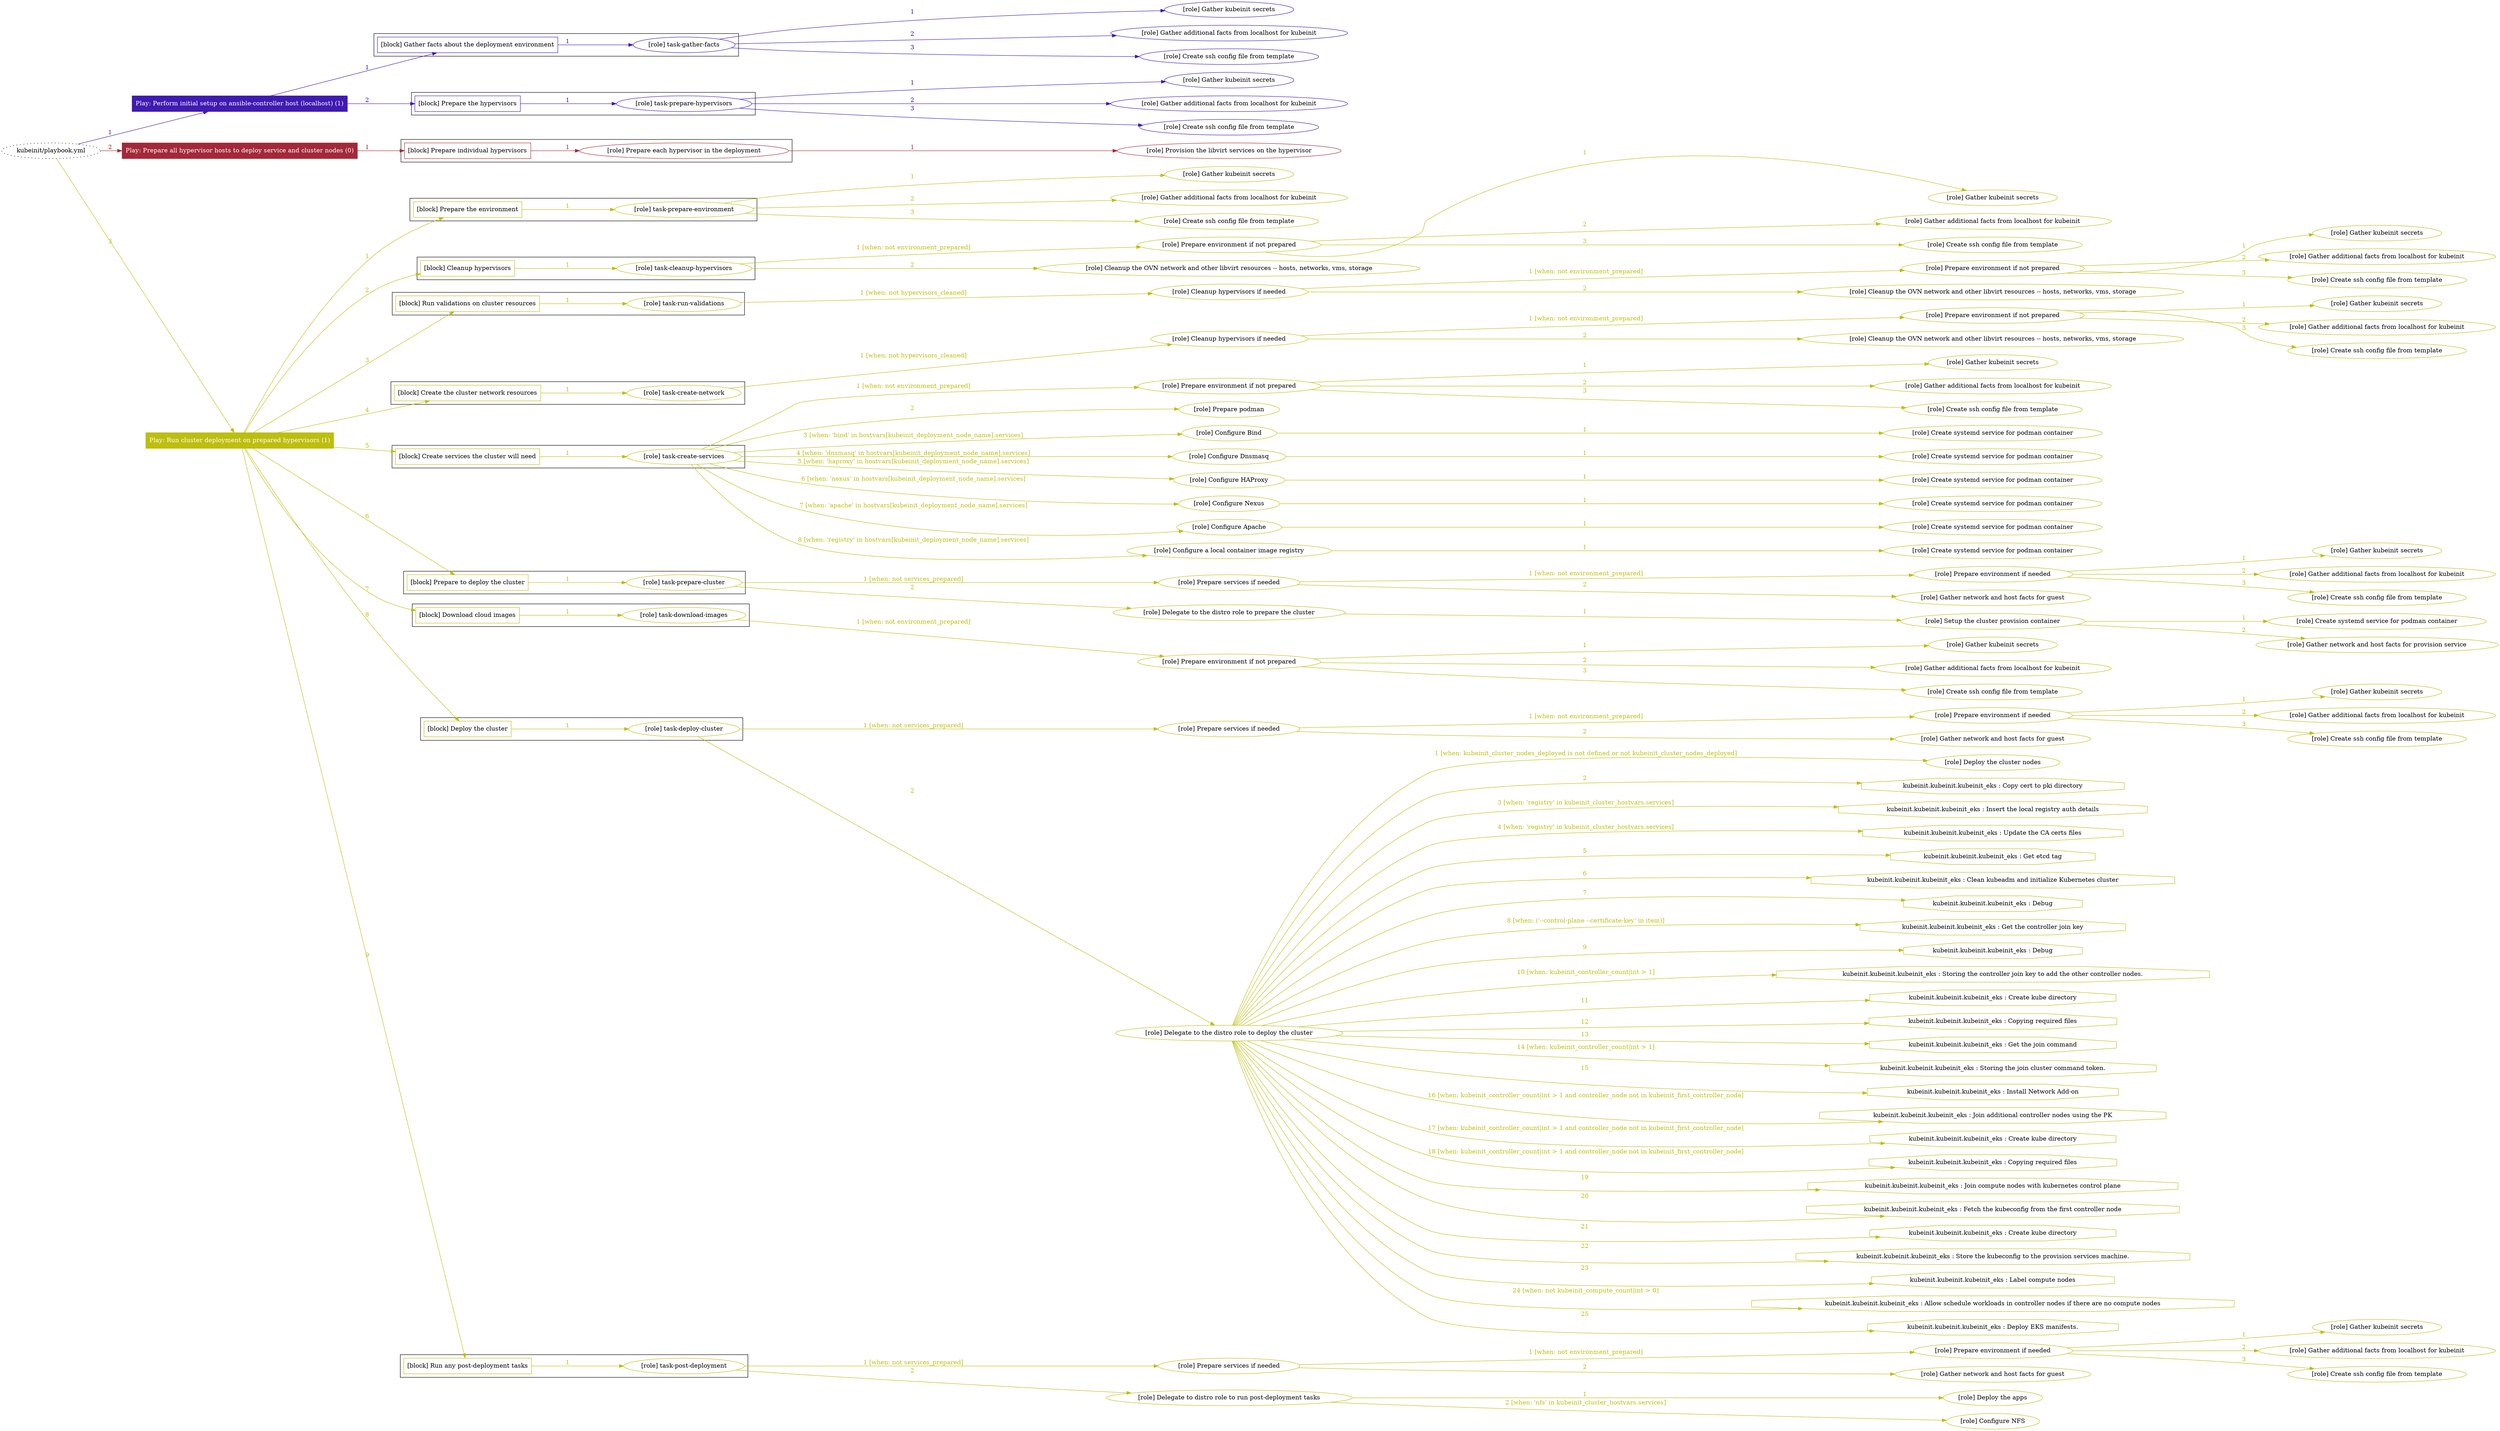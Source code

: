 digraph {
	graph [concentrate=true ordering=in rankdir=LR ratio=fill]
	edge [esep=5 sep=10]
	"kubeinit/playbook.yml" [URL="/home/runner/work/kubeinit/kubeinit/kubeinit/playbook.yml" id=playbook_b993c70f style=dotted]
	play_c9473764 [label="Play: Perform initial setup on ansible-controller host (localhost) (1)" URL="/home/runner/work/kubeinit/kubeinit/kubeinit/playbook.yml" color="#401ab2" fontcolor="#ffffff" id=play_c9473764 shape=box style=filled tooltip=localhost]
	"kubeinit/playbook.yml" -> play_c9473764 [label="1 " color="#401ab2" fontcolor="#401ab2" id=edge_1dd283e5 labeltooltip="1 " tooltip="1 "]
	subgraph "Gather kubeinit secrets" {
		role_041473b9 [label="[role] Gather kubeinit secrets" URL="/home/runner/.ansible/collections/ansible_collections/kubeinit/kubeinit/roles/kubeinit_prepare/tasks/gather_kubeinit_facts.yml" color="#401ab2" id=role_041473b9 tooltip="Gather kubeinit secrets"]
	}
	subgraph "Gather additional facts from localhost for kubeinit" {
		role_b9ded5aa [label="[role] Gather additional facts from localhost for kubeinit" URL="/home/runner/.ansible/collections/ansible_collections/kubeinit/kubeinit/roles/kubeinit_prepare/tasks/gather_kubeinit_facts.yml" color="#401ab2" id=role_b9ded5aa tooltip="Gather additional facts from localhost for kubeinit"]
	}
	subgraph "Create ssh config file from template" {
		role_014ffe5f [label="[role] Create ssh config file from template" URL="/home/runner/.ansible/collections/ansible_collections/kubeinit/kubeinit/roles/kubeinit_prepare/tasks/gather_kubeinit_facts.yml" color="#401ab2" id=role_014ffe5f tooltip="Create ssh config file from template"]
	}
	subgraph "task-gather-facts" {
		role_409aa558 [label="[role] task-gather-facts" URL="/home/runner/work/kubeinit/kubeinit/kubeinit/playbook.yml" color="#401ab2" id=role_409aa558 tooltip="task-gather-facts"]
		role_409aa558 -> role_041473b9 [label="1 " color="#401ab2" fontcolor="#401ab2" id=edge_320060c7 labeltooltip="1 " tooltip="1 "]
		role_409aa558 -> role_b9ded5aa [label="2 " color="#401ab2" fontcolor="#401ab2" id=edge_d07f5923 labeltooltip="2 " tooltip="2 "]
		role_409aa558 -> role_014ffe5f [label="3 " color="#401ab2" fontcolor="#401ab2" id=edge_b69901bf labeltooltip="3 " tooltip="3 "]
	}
	subgraph "Gather kubeinit secrets" {
		role_2f601be5 [label="[role] Gather kubeinit secrets" URL="/home/runner/.ansible/collections/ansible_collections/kubeinit/kubeinit/roles/kubeinit_prepare/tasks/gather_kubeinit_facts.yml" color="#401ab2" id=role_2f601be5 tooltip="Gather kubeinit secrets"]
	}
	subgraph "Gather additional facts from localhost for kubeinit" {
		role_aa3591b9 [label="[role] Gather additional facts from localhost for kubeinit" URL="/home/runner/.ansible/collections/ansible_collections/kubeinit/kubeinit/roles/kubeinit_prepare/tasks/gather_kubeinit_facts.yml" color="#401ab2" id=role_aa3591b9 tooltip="Gather additional facts from localhost for kubeinit"]
	}
	subgraph "Create ssh config file from template" {
		role_0d9258f5 [label="[role] Create ssh config file from template" URL="/home/runner/.ansible/collections/ansible_collections/kubeinit/kubeinit/roles/kubeinit_prepare/tasks/gather_kubeinit_facts.yml" color="#401ab2" id=role_0d9258f5 tooltip="Create ssh config file from template"]
	}
	subgraph "task-prepare-hypervisors" {
		role_55d93d30 [label="[role] task-prepare-hypervisors" URL="/home/runner/work/kubeinit/kubeinit/kubeinit/playbook.yml" color="#401ab2" id=role_55d93d30 tooltip="task-prepare-hypervisors"]
		role_55d93d30 -> role_2f601be5 [label="1 " color="#401ab2" fontcolor="#401ab2" id=edge_26c9f03d labeltooltip="1 " tooltip="1 "]
		role_55d93d30 -> role_aa3591b9 [label="2 " color="#401ab2" fontcolor="#401ab2" id=edge_0c732268 labeltooltip="2 " tooltip="2 "]
		role_55d93d30 -> role_0d9258f5 [label="3 " color="#401ab2" fontcolor="#401ab2" id=edge_bb91ef04 labeltooltip="3 " tooltip="3 "]
	}
	subgraph "Play: Perform initial setup on ansible-controller host (localhost) (1)" {
		play_c9473764 -> block_e1fdfea6 [label=1 color="#401ab2" fontcolor="#401ab2" id=edge_f663400f labeltooltip=1 tooltip=1]
		subgraph cluster_block_e1fdfea6 {
			block_e1fdfea6 [label="[block] Gather facts about the deployment environment" URL="/home/runner/work/kubeinit/kubeinit/kubeinit/playbook.yml" color="#401ab2" id=block_e1fdfea6 labeltooltip="Gather facts about the deployment environment" shape=box tooltip="Gather facts about the deployment environment"]
			block_e1fdfea6 -> role_409aa558 [label="1 " color="#401ab2" fontcolor="#401ab2" id=edge_ba784f2c labeltooltip="1 " tooltip="1 "]
		}
		play_c9473764 -> block_46453809 [label=2 color="#401ab2" fontcolor="#401ab2" id=edge_b018f3da labeltooltip=2 tooltip=2]
		subgraph cluster_block_46453809 {
			block_46453809 [label="[block] Prepare the hypervisors" URL="/home/runner/work/kubeinit/kubeinit/kubeinit/playbook.yml" color="#401ab2" id=block_46453809 labeltooltip="Prepare the hypervisors" shape=box tooltip="Prepare the hypervisors"]
			block_46453809 -> role_55d93d30 [label="1 " color="#401ab2" fontcolor="#401ab2" id=edge_3d570292 labeltooltip="1 " tooltip="1 "]
		}
	}
	play_e693e435 [label="Play: Prepare all hypervisor hosts to deploy service and cluster nodes (0)" URL="/home/runner/work/kubeinit/kubeinit/kubeinit/playbook.yml" color="#a32939" fontcolor="#ffffff" id=play_e693e435 shape=box style=filled tooltip="Play: Prepare all hypervisor hosts to deploy service and cluster nodes (0)"]
	"kubeinit/playbook.yml" -> play_e693e435 [label="2 " color="#a32939" fontcolor="#a32939" id=edge_a54e6ecf labeltooltip="2 " tooltip="2 "]
	subgraph "Provision the libvirt services on the hypervisor" {
		role_f087815b [label="[role] Provision the libvirt services on the hypervisor" URL="/home/runner/.ansible/collections/ansible_collections/kubeinit/kubeinit/roles/kubeinit_prepare/tasks/prepare_hypervisor.yml" color="#a32939" id=role_f087815b tooltip="Provision the libvirt services on the hypervisor"]
	}
	subgraph "Prepare each hypervisor in the deployment" {
		role_50906429 [label="[role] Prepare each hypervisor in the deployment" URL="/home/runner/work/kubeinit/kubeinit/kubeinit/playbook.yml" color="#a32939" id=role_50906429 tooltip="Prepare each hypervisor in the deployment"]
		role_50906429 -> role_f087815b [label="1 " color="#a32939" fontcolor="#a32939" id=edge_350cd8df labeltooltip="1 " tooltip="1 "]
	}
	subgraph "Play: Prepare all hypervisor hosts to deploy service and cluster nodes (0)" {
		play_e693e435 -> block_8bb80f1b [label=1 color="#a32939" fontcolor="#a32939" id=edge_39a8e195 labeltooltip=1 tooltip=1]
		subgraph cluster_block_8bb80f1b {
			block_8bb80f1b [label="[block] Prepare individual hypervisors" URL="/home/runner/work/kubeinit/kubeinit/kubeinit/playbook.yml" color="#a32939" id=block_8bb80f1b labeltooltip="Prepare individual hypervisors" shape=box tooltip="Prepare individual hypervisors"]
			block_8bb80f1b -> role_50906429 [label="1 " color="#a32939" fontcolor="#a32939" id=edge_60e75160 labeltooltip="1 " tooltip="1 "]
		}
	}
	play_8871ca2b [label="Play: Run cluster deployment on prepared hypervisors (1)" URL="/home/runner/work/kubeinit/kubeinit/kubeinit/playbook.yml" color="#bdbe0e" fontcolor="#ffffff" id=play_8871ca2b shape=box style=filled tooltip=localhost]
	"kubeinit/playbook.yml" -> play_8871ca2b [label="3 " color="#bdbe0e" fontcolor="#bdbe0e" id=edge_78d87f33 labeltooltip="3 " tooltip="3 "]
	subgraph "Gather kubeinit secrets" {
		role_391b7a2c [label="[role] Gather kubeinit secrets" URL="/home/runner/.ansible/collections/ansible_collections/kubeinit/kubeinit/roles/kubeinit_prepare/tasks/gather_kubeinit_facts.yml" color="#bdbe0e" id=role_391b7a2c tooltip="Gather kubeinit secrets"]
	}
	subgraph "Gather additional facts from localhost for kubeinit" {
		role_5dadd253 [label="[role] Gather additional facts from localhost for kubeinit" URL="/home/runner/.ansible/collections/ansible_collections/kubeinit/kubeinit/roles/kubeinit_prepare/tasks/gather_kubeinit_facts.yml" color="#bdbe0e" id=role_5dadd253 tooltip="Gather additional facts from localhost for kubeinit"]
	}
	subgraph "Create ssh config file from template" {
		role_34f10b30 [label="[role] Create ssh config file from template" URL="/home/runner/.ansible/collections/ansible_collections/kubeinit/kubeinit/roles/kubeinit_prepare/tasks/gather_kubeinit_facts.yml" color="#bdbe0e" id=role_34f10b30 tooltip="Create ssh config file from template"]
	}
	subgraph "task-prepare-environment" {
		role_91550f2c [label="[role] task-prepare-environment" URL="/home/runner/work/kubeinit/kubeinit/kubeinit/playbook.yml" color="#bdbe0e" id=role_91550f2c tooltip="task-prepare-environment"]
		role_91550f2c -> role_391b7a2c [label="1 " color="#bdbe0e" fontcolor="#bdbe0e" id=edge_e83003df labeltooltip="1 " tooltip="1 "]
		role_91550f2c -> role_5dadd253 [label="2 " color="#bdbe0e" fontcolor="#bdbe0e" id=edge_7311887b labeltooltip="2 " tooltip="2 "]
		role_91550f2c -> role_34f10b30 [label="3 " color="#bdbe0e" fontcolor="#bdbe0e" id=edge_5c677d0e labeltooltip="3 " tooltip="3 "]
	}
	subgraph "Gather kubeinit secrets" {
		role_5939deb2 [label="[role] Gather kubeinit secrets" URL="/home/runner/.ansible/collections/ansible_collections/kubeinit/kubeinit/roles/kubeinit_prepare/tasks/gather_kubeinit_facts.yml" color="#bdbe0e" id=role_5939deb2 tooltip="Gather kubeinit secrets"]
	}
	subgraph "Gather additional facts from localhost for kubeinit" {
		role_4a5b56dd [label="[role] Gather additional facts from localhost for kubeinit" URL="/home/runner/.ansible/collections/ansible_collections/kubeinit/kubeinit/roles/kubeinit_prepare/tasks/gather_kubeinit_facts.yml" color="#bdbe0e" id=role_4a5b56dd tooltip="Gather additional facts from localhost for kubeinit"]
	}
	subgraph "Create ssh config file from template" {
		role_2506498e [label="[role] Create ssh config file from template" URL="/home/runner/.ansible/collections/ansible_collections/kubeinit/kubeinit/roles/kubeinit_prepare/tasks/gather_kubeinit_facts.yml" color="#bdbe0e" id=role_2506498e tooltip="Create ssh config file from template"]
	}
	subgraph "Prepare environment if not prepared" {
		role_e99aa7eb [label="[role] Prepare environment if not prepared" URL="/home/runner/.ansible/collections/ansible_collections/kubeinit/kubeinit/roles/kubeinit_prepare/tasks/cleanup_hypervisors.yml" color="#bdbe0e" id=role_e99aa7eb tooltip="Prepare environment if not prepared"]
		role_e99aa7eb -> role_5939deb2 [label="1 " color="#bdbe0e" fontcolor="#bdbe0e" id=edge_8a6440cf labeltooltip="1 " tooltip="1 "]
		role_e99aa7eb -> role_4a5b56dd [label="2 " color="#bdbe0e" fontcolor="#bdbe0e" id=edge_8776c371 labeltooltip="2 " tooltip="2 "]
		role_e99aa7eb -> role_2506498e [label="3 " color="#bdbe0e" fontcolor="#bdbe0e" id=edge_c636d5f5 labeltooltip="3 " tooltip="3 "]
	}
	subgraph "Cleanup the OVN network and other libvirt resources -- hosts, networks, vms, storage" {
		role_b4a95383 [label="[role] Cleanup the OVN network and other libvirt resources -- hosts, networks, vms, storage" URL="/home/runner/.ansible/collections/ansible_collections/kubeinit/kubeinit/roles/kubeinit_prepare/tasks/cleanup_hypervisors.yml" color="#bdbe0e" id=role_b4a95383 tooltip="Cleanup the OVN network and other libvirt resources -- hosts, networks, vms, storage"]
	}
	subgraph "task-cleanup-hypervisors" {
		role_16214a6a [label="[role] task-cleanup-hypervisors" URL="/home/runner/work/kubeinit/kubeinit/kubeinit/playbook.yml" color="#bdbe0e" id=role_16214a6a tooltip="task-cleanup-hypervisors"]
		role_16214a6a -> role_e99aa7eb [label="1 [when: not environment_prepared]" color="#bdbe0e" fontcolor="#bdbe0e" id=edge_23f3fe22 labeltooltip="1 [when: not environment_prepared]" tooltip="1 [when: not environment_prepared]"]
		role_16214a6a -> role_b4a95383 [label="2 " color="#bdbe0e" fontcolor="#bdbe0e" id=edge_5d0959f2 labeltooltip="2 " tooltip="2 "]
	}
	subgraph "Gather kubeinit secrets" {
		role_165cb421 [label="[role] Gather kubeinit secrets" URL="/home/runner/.ansible/collections/ansible_collections/kubeinit/kubeinit/roles/kubeinit_prepare/tasks/gather_kubeinit_facts.yml" color="#bdbe0e" id=role_165cb421 tooltip="Gather kubeinit secrets"]
	}
	subgraph "Gather additional facts from localhost for kubeinit" {
		role_372e7d60 [label="[role] Gather additional facts from localhost for kubeinit" URL="/home/runner/.ansible/collections/ansible_collections/kubeinit/kubeinit/roles/kubeinit_prepare/tasks/gather_kubeinit_facts.yml" color="#bdbe0e" id=role_372e7d60 tooltip="Gather additional facts from localhost for kubeinit"]
	}
	subgraph "Create ssh config file from template" {
		role_17c71157 [label="[role] Create ssh config file from template" URL="/home/runner/.ansible/collections/ansible_collections/kubeinit/kubeinit/roles/kubeinit_prepare/tasks/gather_kubeinit_facts.yml" color="#bdbe0e" id=role_17c71157 tooltip="Create ssh config file from template"]
	}
	subgraph "Prepare environment if not prepared" {
		role_49a94a29 [label="[role] Prepare environment if not prepared" URL="/home/runner/.ansible/collections/ansible_collections/kubeinit/kubeinit/roles/kubeinit_prepare/tasks/cleanup_hypervisors.yml" color="#bdbe0e" id=role_49a94a29 tooltip="Prepare environment if not prepared"]
		role_49a94a29 -> role_165cb421 [label="1 " color="#bdbe0e" fontcolor="#bdbe0e" id=edge_cd684b87 labeltooltip="1 " tooltip="1 "]
		role_49a94a29 -> role_372e7d60 [label="2 " color="#bdbe0e" fontcolor="#bdbe0e" id=edge_4fbacd95 labeltooltip="2 " tooltip="2 "]
		role_49a94a29 -> role_17c71157 [label="3 " color="#bdbe0e" fontcolor="#bdbe0e" id=edge_122244b6 labeltooltip="3 " tooltip="3 "]
	}
	subgraph "Cleanup the OVN network and other libvirt resources -- hosts, networks, vms, storage" {
		role_d9737364 [label="[role] Cleanup the OVN network and other libvirt resources -- hosts, networks, vms, storage" URL="/home/runner/.ansible/collections/ansible_collections/kubeinit/kubeinit/roles/kubeinit_prepare/tasks/cleanup_hypervisors.yml" color="#bdbe0e" id=role_d9737364 tooltip="Cleanup the OVN network and other libvirt resources -- hosts, networks, vms, storage"]
	}
	subgraph "Cleanup hypervisors if needed" {
		role_299c5f23 [label="[role] Cleanup hypervisors if needed" URL="/home/runner/.ansible/collections/ansible_collections/kubeinit/kubeinit/roles/kubeinit_validations/tasks/main.yml" color="#bdbe0e" id=role_299c5f23 tooltip="Cleanup hypervisors if needed"]
		role_299c5f23 -> role_49a94a29 [label="1 [when: not environment_prepared]" color="#bdbe0e" fontcolor="#bdbe0e" id=edge_74457753 labeltooltip="1 [when: not environment_prepared]" tooltip="1 [when: not environment_prepared]"]
		role_299c5f23 -> role_d9737364 [label="2 " color="#bdbe0e" fontcolor="#bdbe0e" id=edge_129226d2 labeltooltip="2 " tooltip="2 "]
	}
	subgraph "task-run-validations" {
		role_451b1ae3 [label="[role] task-run-validations" URL="/home/runner/work/kubeinit/kubeinit/kubeinit/playbook.yml" color="#bdbe0e" id=role_451b1ae3 tooltip="task-run-validations"]
		role_451b1ae3 -> role_299c5f23 [label="1 [when: not hypervisors_cleaned]" color="#bdbe0e" fontcolor="#bdbe0e" id=edge_2351e420 labeltooltip="1 [when: not hypervisors_cleaned]" tooltip="1 [when: not hypervisors_cleaned]"]
	}
	subgraph "Gather kubeinit secrets" {
		role_59971547 [label="[role] Gather kubeinit secrets" URL="/home/runner/.ansible/collections/ansible_collections/kubeinit/kubeinit/roles/kubeinit_prepare/tasks/gather_kubeinit_facts.yml" color="#bdbe0e" id=role_59971547 tooltip="Gather kubeinit secrets"]
	}
	subgraph "Gather additional facts from localhost for kubeinit" {
		role_86814b48 [label="[role] Gather additional facts from localhost for kubeinit" URL="/home/runner/.ansible/collections/ansible_collections/kubeinit/kubeinit/roles/kubeinit_prepare/tasks/gather_kubeinit_facts.yml" color="#bdbe0e" id=role_86814b48 tooltip="Gather additional facts from localhost for kubeinit"]
	}
	subgraph "Create ssh config file from template" {
		role_91baa4b9 [label="[role] Create ssh config file from template" URL="/home/runner/.ansible/collections/ansible_collections/kubeinit/kubeinit/roles/kubeinit_prepare/tasks/gather_kubeinit_facts.yml" color="#bdbe0e" id=role_91baa4b9 tooltip="Create ssh config file from template"]
	}
	subgraph "Prepare environment if not prepared" {
		role_2d476557 [label="[role] Prepare environment if not prepared" URL="/home/runner/.ansible/collections/ansible_collections/kubeinit/kubeinit/roles/kubeinit_prepare/tasks/cleanup_hypervisors.yml" color="#bdbe0e" id=role_2d476557 tooltip="Prepare environment if not prepared"]
		role_2d476557 -> role_59971547 [label="1 " color="#bdbe0e" fontcolor="#bdbe0e" id=edge_150c4721 labeltooltip="1 " tooltip="1 "]
		role_2d476557 -> role_86814b48 [label="2 " color="#bdbe0e" fontcolor="#bdbe0e" id=edge_3aa76b50 labeltooltip="2 " tooltip="2 "]
		role_2d476557 -> role_91baa4b9 [label="3 " color="#bdbe0e" fontcolor="#bdbe0e" id=edge_618fc465 labeltooltip="3 " tooltip="3 "]
	}
	subgraph "Cleanup the OVN network and other libvirt resources -- hosts, networks, vms, storage" {
		role_264e4f68 [label="[role] Cleanup the OVN network and other libvirt resources -- hosts, networks, vms, storage" URL="/home/runner/.ansible/collections/ansible_collections/kubeinit/kubeinit/roles/kubeinit_prepare/tasks/cleanup_hypervisors.yml" color="#bdbe0e" id=role_264e4f68 tooltip="Cleanup the OVN network and other libvirt resources -- hosts, networks, vms, storage"]
	}
	subgraph "Cleanup hypervisors if needed" {
		role_5c3a78e5 [label="[role] Cleanup hypervisors if needed" URL="/home/runner/.ansible/collections/ansible_collections/kubeinit/kubeinit/roles/kubeinit_libvirt/tasks/create_network.yml" color="#bdbe0e" id=role_5c3a78e5 tooltip="Cleanup hypervisors if needed"]
		role_5c3a78e5 -> role_2d476557 [label="1 [when: not environment_prepared]" color="#bdbe0e" fontcolor="#bdbe0e" id=edge_776f0c93 labeltooltip="1 [when: not environment_prepared]" tooltip="1 [when: not environment_prepared]"]
		role_5c3a78e5 -> role_264e4f68 [label="2 " color="#bdbe0e" fontcolor="#bdbe0e" id=edge_a50a290d labeltooltip="2 " tooltip="2 "]
	}
	subgraph "task-create-network" {
		role_41c06775 [label="[role] task-create-network" URL="/home/runner/work/kubeinit/kubeinit/kubeinit/playbook.yml" color="#bdbe0e" id=role_41c06775 tooltip="task-create-network"]
		role_41c06775 -> role_5c3a78e5 [label="1 [when: not hypervisors_cleaned]" color="#bdbe0e" fontcolor="#bdbe0e" id=edge_6889c459 labeltooltip="1 [when: not hypervisors_cleaned]" tooltip="1 [when: not hypervisors_cleaned]"]
	}
	subgraph "Gather kubeinit secrets" {
		role_b9314f5b [label="[role] Gather kubeinit secrets" URL="/home/runner/.ansible/collections/ansible_collections/kubeinit/kubeinit/roles/kubeinit_prepare/tasks/gather_kubeinit_facts.yml" color="#bdbe0e" id=role_b9314f5b tooltip="Gather kubeinit secrets"]
	}
	subgraph "Gather additional facts from localhost for kubeinit" {
		role_20a4aaca [label="[role] Gather additional facts from localhost for kubeinit" URL="/home/runner/.ansible/collections/ansible_collections/kubeinit/kubeinit/roles/kubeinit_prepare/tasks/gather_kubeinit_facts.yml" color="#bdbe0e" id=role_20a4aaca tooltip="Gather additional facts from localhost for kubeinit"]
	}
	subgraph "Create ssh config file from template" {
		role_32108b55 [label="[role] Create ssh config file from template" URL="/home/runner/.ansible/collections/ansible_collections/kubeinit/kubeinit/roles/kubeinit_prepare/tasks/gather_kubeinit_facts.yml" color="#bdbe0e" id=role_32108b55 tooltip="Create ssh config file from template"]
	}
	subgraph "Prepare environment if not prepared" {
		role_417ba2a2 [label="[role] Prepare environment if not prepared" URL="/home/runner/.ansible/collections/ansible_collections/kubeinit/kubeinit/roles/kubeinit_services/tasks/main.yml" color="#bdbe0e" id=role_417ba2a2 tooltip="Prepare environment if not prepared"]
		role_417ba2a2 -> role_b9314f5b [label="1 " color="#bdbe0e" fontcolor="#bdbe0e" id=edge_713ec604 labeltooltip="1 " tooltip="1 "]
		role_417ba2a2 -> role_20a4aaca [label="2 " color="#bdbe0e" fontcolor="#bdbe0e" id=edge_9d44e6ca labeltooltip="2 " tooltip="2 "]
		role_417ba2a2 -> role_32108b55 [label="3 " color="#bdbe0e" fontcolor="#bdbe0e" id=edge_10fbbef4 labeltooltip="3 " tooltip="3 "]
	}
	subgraph "Prepare podman" {
		role_4a976caa [label="[role] Prepare podman" URL="/home/runner/.ansible/collections/ansible_collections/kubeinit/kubeinit/roles/kubeinit_services/tasks/00_create_service_pod.yml" color="#bdbe0e" id=role_4a976caa tooltip="Prepare podman"]
	}
	subgraph "Create systemd service for podman container" {
		role_8cd3426e [label="[role] Create systemd service for podman container" URL="/home/runner/.ansible/collections/ansible_collections/kubeinit/kubeinit/roles/kubeinit_bind/tasks/main.yml" color="#bdbe0e" id=role_8cd3426e tooltip="Create systemd service for podman container"]
	}
	subgraph "Configure Bind" {
		role_11a9e970 [label="[role] Configure Bind" URL="/home/runner/.ansible/collections/ansible_collections/kubeinit/kubeinit/roles/kubeinit_services/tasks/start_services_containers.yml" color="#bdbe0e" id=role_11a9e970 tooltip="Configure Bind"]
		role_11a9e970 -> role_8cd3426e [label="1 " color="#bdbe0e" fontcolor="#bdbe0e" id=edge_c68ee204 labeltooltip="1 " tooltip="1 "]
	}
	subgraph "Create systemd service for podman container" {
		role_2a43d704 [label="[role] Create systemd service for podman container" URL="/home/runner/.ansible/collections/ansible_collections/kubeinit/kubeinit/roles/kubeinit_dnsmasq/tasks/main.yml" color="#bdbe0e" id=role_2a43d704 tooltip="Create systemd service for podman container"]
	}
	subgraph "Configure Dnsmasq" {
		role_474fffe2 [label="[role] Configure Dnsmasq" URL="/home/runner/.ansible/collections/ansible_collections/kubeinit/kubeinit/roles/kubeinit_services/tasks/start_services_containers.yml" color="#bdbe0e" id=role_474fffe2 tooltip="Configure Dnsmasq"]
		role_474fffe2 -> role_2a43d704 [label="1 " color="#bdbe0e" fontcolor="#bdbe0e" id=edge_a103d4e6 labeltooltip="1 " tooltip="1 "]
	}
	subgraph "Create systemd service for podman container" {
		role_a688b7c4 [label="[role] Create systemd service for podman container" URL="/home/runner/.ansible/collections/ansible_collections/kubeinit/kubeinit/roles/kubeinit_haproxy/tasks/main.yml" color="#bdbe0e" id=role_a688b7c4 tooltip="Create systemd service for podman container"]
	}
	subgraph "Configure HAProxy" {
		role_96756903 [label="[role] Configure HAProxy" URL="/home/runner/.ansible/collections/ansible_collections/kubeinit/kubeinit/roles/kubeinit_services/tasks/start_services_containers.yml" color="#bdbe0e" id=role_96756903 tooltip="Configure HAProxy"]
		role_96756903 -> role_a688b7c4 [label="1 " color="#bdbe0e" fontcolor="#bdbe0e" id=edge_ad77e9ac labeltooltip="1 " tooltip="1 "]
	}
	subgraph "Create systemd service for podman container" {
		role_d105c314 [label="[role] Create systemd service for podman container" URL="/home/runner/.ansible/collections/ansible_collections/kubeinit/kubeinit/roles/kubeinit_nexus/tasks/main.yml" color="#bdbe0e" id=role_d105c314 tooltip="Create systemd service for podman container"]
	}
	subgraph "Configure Nexus" {
		role_f5f4b9c3 [label="[role] Configure Nexus" URL="/home/runner/.ansible/collections/ansible_collections/kubeinit/kubeinit/roles/kubeinit_services/tasks/start_services_containers.yml" color="#bdbe0e" id=role_f5f4b9c3 tooltip="Configure Nexus"]
		role_f5f4b9c3 -> role_d105c314 [label="1 " color="#bdbe0e" fontcolor="#bdbe0e" id=edge_fea9fae6 labeltooltip="1 " tooltip="1 "]
	}
	subgraph "Create systemd service for podman container" {
		role_df5871a3 [label="[role] Create systemd service for podman container" URL="/home/runner/.ansible/collections/ansible_collections/kubeinit/kubeinit/roles/kubeinit_apache/tasks/main.yml" color="#bdbe0e" id=role_df5871a3 tooltip="Create systemd service for podman container"]
	}
	subgraph "Configure Apache" {
		role_330a1bcd [label="[role] Configure Apache" URL="/home/runner/.ansible/collections/ansible_collections/kubeinit/kubeinit/roles/kubeinit_services/tasks/start_services_containers.yml" color="#bdbe0e" id=role_330a1bcd tooltip="Configure Apache"]
		role_330a1bcd -> role_df5871a3 [label="1 " color="#bdbe0e" fontcolor="#bdbe0e" id=edge_a048e2fd labeltooltip="1 " tooltip="1 "]
	}
	subgraph "Create systemd service for podman container" {
		role_0bfd1690 [label="[role] Create systemd service for podman container" URL="/home/runner/.ansible/collections/ansible_collections/kubeinit/kubeinit/roles/kubeinit_registry/tasks/main.yml" color="#bdbe0e" id=role_0bfd1690 tooltip="Create systemd service for podman container"]
	}
	subgraph "Configure a local container image registry" {
		role_1200be90 [label="[role] Configure a local container image registry" URL="/home/runner/.ansible/collections/ansible_collections/kubeinit/kubeinit/roles/kubeinit_services/tasks/start_services_containers.yml" color="#bdbe0e" id=role_1200be90 tooltip="Configure a local container image registry"]
		role_1200be90 -> role_0bfd1690 [label="1 " color="#bdbe0e" fontcolor="#bdbe0e" id=edge_9093a8ae labeltooltip="1 " tooltip="1 "]
	}
	subgraph "task-create-services" {
		role_fed35333 [label="[role] task-create-services" URL="/home/runner/work/kubeinit/kubeinit/kubeinit/playbook.yml" color="#bdbe0e" id=role_fed35333 tooltip="task-create-services"]
		role_fed35333 -> role_417ba2a2 [label="1 [when: not environment_prepared]" color="#bdbe0e" fontcolor="#bdbe0e" id=edge_0940598b labeltooltip="1 [when: not environment_prepared]" tooltip="1 [when: not environment_prepared]"]
		role_fed35333 -> role_4a976caa [label="2 " color="#bdbe0e" fontcolor="#bdbe0e" id=edge_3b81653e labeltooltip="2 " tooltip="2 "]
		role_fed35333 -> role_11a9e970 [label="3 [when: 'bind' in hostvars[kubeinit_deployment_node_name].services]" color="#bdbe0e" fontcolor="#bdbe0e" id=edge_55c9dd6f labeltooltip="3 [when: 'bind' in hostvars[kubeinit_deployment_node_name].services]" tooltip="3 [when: 'bind' in hostvars[kubeinit_deployment_node_name].services]"]
		role_fed35333 -> role_474fffe2 [label="4 [when: 'dnsmasq' in hostvars[kubeinit_deployment_node_name].services]" color="#bdbe0e" fontcolor="#bdbe0e" id=edge_e842bc86 labeltooltip="4 [when: 'dnsmasq' in hostvars[kubeinit_deployment_node_name].services]" tooltip="4 [when: 'dnsmasq' in hostvars[kubeinit_deployment_node_name].services]"]
		role_fed35333 -> role_96756903 [label="5 [when: 'haproxy' in hostvars[kubeinit_deployment_node_name].services]" color="#bdbe0e" fontcolor="#bdbe0e" id=edge_3f153648 labeltooltip="5 [when: 'haproxy' in hostvars[kubeinit_deployment_node_name].services]" tooltip="5 [when: 'haproxy' in hostvars[kubeinit_deployment_node_name].services]"]
		role_fed35333 -> role_f5f4b9c3 [label="6 [when: 'nexus' in hostvars[kubeinit_deployment_node_name].services]" color="#bdbe0e" fontcolor="#bdbe0e" id=edge_6b34880a labeltooltip="6 [when: 'nexus' in hostvars[kubeinit_deployment_node_name].services]" tooltip="6 [when: 'nexus' in hostvars[kubeinit_deployment_node_name].services]"]
		role_fed35333 -> role_330a1bcd [label="7 [when: 'apache' in hostvars[kubeinit_deployment_node_name].services]" color="#bdbe0e" fontcolor="#bdbe0e" id=edge_bca3a115 labeltooltip="7 [when: 'apache' in hostvars[kubeinit_deployment_node_name].services]" tooltip="7 [when: 'apache' in hostvars[kubeinit_deployment_node_name].services]"]
		role_fed35333 -> role_1200be90 [label="8 [when: 'registry' in hostvars[kubeinit_deployment_node_name].services]" color="#bdbe0e" fontcolor="#bdbe0e" id=edge_76f10491 labeltooltip="8 [when: 'registry' in hostvars[kubeinit_deployment_node_name].services]" tooltip="8 [when: 'registry' in hostvars[kubeinit_deployment_node_name].services]"]
	}
	subgraph "Gather kubeinit secrets" {
		role_0f851226 [label="[role] Gather kubeinit secrets" URL="/home/runner/.ansible/collections/ansible_collections/kubeinit/kubeinit/roles/kubeinit_prepare/tasks/gather_kubeinit_facts.yml" color="#bdbe0e" id=role_0f851226 tooltip="Gather kubeinit secrets"]
	}
	subgraph "Gather additional facts from localhost for kubeinit" {
		role_5feffa7e [label="[role] Gather additional facts from localhost for kubeinit" URL="/home/runner/.ansible/collections/ansible_collections/kubeinit/kubeinit/roles/kubeinit_prepare/tasks/gather_kubeinit_facts.yml" color="#bdbe0e" id=role_5feffa7e tooltip="Gather additional facts from localhost for kubeinit"]
	}
	subgraph "Create ssh config file from template" {
		role_3d19a136 [label="[role] Create ssh config file from template" URL="/home/runner/.ansible/collections/ansible_collections/kubeinit/kubeinit/roles/kubeinit_prepare/tasks/gather_kubeinit_facts.yml" color="#bdbe0e" id=role_3d19a136 tooltip="Create ssh config file from template"]
	}
	subgraph "Prepare environment if needed" {
		role_a7ac3059 [label="[role] Prepare environment if needed" URL="/home/runner/.ansible/collections/ansible_collections/kubeinit/kubeinit/roles/kubeinit_services/tasks/prepare_services.yml" color="#bdbe0e" id=role_a7ac3059 tooltip="Prepare environment if needed"]
		role_a7ac3059 -> role_0f851226 [label="1 " color="#bdbe0e" fontcolor="#bdbe0e" id=edge_d76b1875 labeltooltip="1 " tooltip="1 "]
		role_a7ac3059 -> role_5feffa7e [label="2 " color="#bdbe0e" fontcolor="#bdbe0e" id=edge_aa0ea4a1 labeltooltip="2 " tooltip="2 "]
		role_a7ac3059 -> role_3d19a136 [label="3 " color="#bdbe0e" fontcolor="#bdbe0e" id=edge_97bb119c labeltooltip="3 " tooltip="3 "]
	}
	subgraph "Gather network and host facts for guest" {
		role_0921d018 [label="[role] Gather network and host facts for guest" URL="/home/runner/.ansible/collections/ansible_collections/kubeinit/kubeinit/roles/kubeinit_services/tasks/prepare_services.yml" color="#bdbe0e" id=role_0921d018 tooltip="Gather network and host facts for guest"]
	}
	subgraph "Prepare services if needed" {
		role_32cc2a85 [label="[role] Prepare services if needed" URL="/home/runner/.ansible/collections/ansible_collections/kubeinit/kubeinit/roles/kubeinit_prepare/tasks/prepare_cluster.yml" color="#bdbe0e" id=role_32cc2a85 tooltip="Prepare services if needed"]
		role_32cc2a85 -> role_a7ac3059 [label="1 [when: not environment_prepared]" color="#bdbe0e" fontcolor="#bdbe0e" id=edge_9660ac3a labeltooltip="1 [when: not environment_prepared]" tooltip="1 [when: not environment_prepared]"]
		role_32cc2a85 -> role_0921d018 [label="2 " color="#bdbe0e" fontcolor="#bdbe0e" id=edge_f2dd5090 labeltooltip="2 " tooltip="2 "]
	}
	subgraph "Create systemd service for podman container" {
		role_c31868a5 [label="[role] Create systemd service for podman container" URL="/home/runner/.ansible/collections/ansible_collections/kubeinit/kubeinit/roles/kubeinit_services/tasks/create_provision_container.yml" color="#bdbe0e" id=role_c31868a5 tooltip="Create systemd service for podman container"]
	}
	subgraph "Gather network and host facts for provision service" {
		role_eac13343 [label="[role] Gather network and host facts for provision service" URL="/home/runner/.ansible/collections/ansible_collections/kubeinit/kubeinit/roles/kubeinit_services/tasks/create_provision_container.yml" color="#bdbe0e" id=role_eac13343 tooltip="Gather network and host facts for provision service"]
	}
	subgraph "Setup the cluster provision container" {
		role_53235818 [label="[role] Setup the cluster provision container" URL="/home/runner/.ansible/collections/ansible_collections/kubeinit/kubeinit/roles/kubeinit_eks/tasks/prepare_cluster.yml" color="#bdbe0e" id=role_53235818 tooltip="Setup the cluster provision container"]
		role_53235818 -> role_c31868a5 [label="1 " color="#bdbe0e" fontcolor="#bdbe0e" id=edge_e07c32e9 labeltooltip="1 " tooltip="1 "]
		role_53235818 -> role_eac13343 [label="2 " color="#bdbe0e" fontcolor="#bdbe0e" id=edge_fc052764 labeltooltip="2 " tooltip="2 "]
	}
	subgraph "Delegate to the distro role to prepare the cluster" {
		role_a078d831 [label="[role] Delegate to the distro role to prepare the cluster" URL="/home/runner/.ansible/collections/ansible_collections/kubeinit/kubeinit/roles/kubeinit_prepare/tasks/prepare_cluster.yml" color="#bdbe0e" id=role_a078d831 tooltip="Delegate to the distro role to prepare the cluster"]
		role_a078d831 -> role_53235818 [label="1 " color="#bdbe0e" fontcolor="#bdbe0e" id=edge_56b762c4 labeltooltip="1 " tooltip="1 "]
	}
	subgraph "task-prepare-cluster" {
		role_e591997e [label="[role] task-prepare-cluster" URL="/home/runner/work/kubeinit/kubeinit/kubeinit/playbook.yml" color="#bdbe0e" id=role_e591997e tooltip="task-prepare-cluster"]
		role_e591997e -> role_32cc2a85 [label="1 [when: not services_prepared]" color="#bdbe0e" fontcolor="#bdbe0e" id=edge_c7dee009 labeltooltip="1 [when: not services_prepared]" tooltip="1 [when: not services_prepared]"]
		role_e591997e -> role_a078d831 [label="2 " color="#bdbe0e" fontcolor="#bdbe0e" id=edge_e72645ef labeltooltip="2 " tooltip="2 "]
	}
	subgraph "Gather kubeinit secrets" {
		role_e5034ff5 [label="[role] Gather kubeinit secrets" URL="/home/runner/.ansible/collections/ansible_collections/kubeinit/kubeinit/roles/kubeinit_prepare/tasks/gather_kubeinit_facts.yml" color="#bdbe0e" id=role_e5034ff5 tooltip="Gather kubeinit secrets"]
	}
	subgraph "Gather additional facts from localhost for kubeinit" {
		role_cc9c859f [label="[role] Gather additional facts from localhost for kubeinit" URL="/home/runner/.ansible/collections/ansible_collections/kubeinit/kubeinit/roles/kubeinit_prepare/tasks/gather_kubeinit_facts.yml" color="#bdbe0e" id=role_cc9c859f tooltip="Gather additional facts from localhost for kubeinit"]
	}
	subgraph "Create ssh config file from template" {
		role_d12e34fb [label="[role] Create ssh config file from template" URL="/home/runner/.ansible/collections/ansible_collections/kubeinit/kubeinit/roles/kubeinit_prepare/tasks/gather_kubeinit_facts.yml" color="#bdbe0e" id=role_d12e34fb tooltip="Create ssh config file from template"]
	}
	subgraph "Prepare environment if not prepared" {
		role_e0dface2 [label="[role] Prepare environment if not prepared" URL="/home/runner/.ansible/collections/ansible_collections/kubeinit/kubeinit/roles/kubeinit_libvirt/tasks/download_cloud_images.yml" color="#bdbe0e" id=role_e0dface2 tooltip="Prepare environment if not prepared"]
		role_e0dface2 -> role_e5034ff5 [label="1 " color="#bdbe0e" fontcolor="#bdbe0e" id=edge_1bee007b labeltooltip="1 " tooltip="1 "]
		role_e0dface2 -> role_cc9c859f [label="2 " color="#bdbe0e" fontcolor="#bdbe0e" id=edge_501346f0 labeltooltip="2 " tooltip="2 "]
		role_e0dface2 -> role_d12e34fb [label="3 " color="#bdbe0e" fontcolor="#bdbe0e" id=edge_1ba297ec labeltooltip="3 " tooltip="3 "]
	}
	subgraph "task-download-images" {
		role_23ae0263 [label="[role] task-download-images" URL="/home/runner/work/kubeinit/kubeinit/kubeinit/playbook.yml" color="#bdbe0e" id=role_23ae0263 tooltip="task-download-images"]
		role_23ae0263 -> role_e0dface2 [label="1 [when: not environment_prepared]" color="#bdbe0e" fontcolor="#bdbe0e" id=edge_dc85a788 labeltooltip="1 [when: not environment_prepared]" tooltip="1 [when: not environment_prepared]"]
	}
	subgraph "Gather kubeinit secrets" {
		role_11c0cc28 [label="[role] Gather kubeinit secrets" URL="/home/runner/.ansible/collections/ansible_collections/kubeinit/kubeinit/roles/kubeinit_prepare/tasks/gather_kubeinit_facts.yml" color="#bdbe0e" id=role_11c0cc28 tooltip="Gather kubeinit secrets"]
	}
	subgraph "Gather additional facts from localhost for kubeinit" {
		role_44e1ceb8 [label="[role] Gather additional facts from localhost for kubeinit" URL="/home/runner/.ansible/collections/ansible_collections/kubeinit/kubeinit/roles/kubeinit_prepare/tasks/gather_kubeinit_facts.yml" color="#bdbe0e" id=role_44e1ceb8 tooltip="Gather additional facts from localhost for kubeinit"]
	}
	subgraph "Create ssh config file from template" {
		role_03316004 [label="[role] Create ssh config file from template" URL="/home/runner/.ansible/collections/ansible_collections/kubeinit/kubeinit/roles/kubeinit_prepare/tasks/gather_kubeinit_facts.yml" color="#bdbe0e" id=role_03316004 tooltip="Create ssh config file from template"]
	}
	subgraph "Prepare environment if needed" {
		role_c17923df [label="[role] Prepare environment if needed" URL="/home/runner/.ansible/collections/ansible_collections/kubeinit/kubeinit/roles/kubeinit_services/tasks/prepare_services.yml" color="#bdbe0e" id=role_c17923df tooltip="Prepare environment if needed"]
		role_c17923df -> role_11c0cc28 [label="1 " color="#bdbe0e" fontcolor="#bdbe0e" id=edge_9fc4d1a6 labeltooltip="1 " tooltip="1 "]
		role_c17923df -> role_44e1ceb8 [label="2 " color="#bdbe0e" fontcolor="#bdbe0e" id=edge_db6d34de labeltooltip="2 " tooltip="2 "]
		role_c17923df -> role_03316004 [label="3 " color="#bdbe0e" fontcolor="#bdbe0e" id=edge_990ea38b labeltooltip="3 " tooltip="3 "]
	}
	subgraph "Gather network and host facts for guest" {
		role_ba86ea88 [label="[role] Gather network and host facts for guest" URL="/home/runner/.ansible/collections/ansible_collections/kubeinit/kubeinit/roles/kubeinit_services/tasks/prepare_services.yml" color="#bdbe0e" id=role_ba86ea88 tooltip="Gather network and host facts for guest"]
	}
	subgraph "Prepare services if needed" {
		role_3161d0f7 [label="[role] Prepare services if needed" URL="/home/runner/.ansible/collections/ansible_collections/kubeinit/kubeinit/roles/kubeinit_prepare/tasks/deploy_cluster.yml" color="#bdbe0e" id=role_3161d0f7 tooltip="Prepare services if needed"]
		role_3161d0f7 -> role_c17923df [label="1 [when: not environment_prepared]" color="#bdbe0e" fontcolor="#bdbe0e" id=edge_5af02988 labeltooltip="1 [when: not environment_prepared]" tooltip="1 [when: not environment_prepared]"]
		role_3161d0f7 -> role_ba86ea88 [label="2 " color="#bdbe0e" fontcolor="#bdbe0e" id=edge_b3e96042 labeltooltip="2 " tooltip="2 "]
	}
	subgraph "Deploy the cluster nodes" {
		role_a419ee12 [label="[role] Deploy the cluster nodes" URL="/home/runner/.ansible/collections/ansible_collections/kubeinit/kubeinit/roles/kubeinit_eks/tasks/main.yml" color="#bdbe0e" id=role_a419ee12 tooltip="Deploy the cluster nodes"]
	}
	subgraph "Delegate to the distro role to deploy the cluster" {
		role_259be60d [label="[role] Delegate to the distro role to deploy the cluster" URL="/home/runner/.ansible/collections/ansible_collections/kubeinit/kubeinit/roles/kubeinit_prepare/tasks/deploy_cluster.yml" color="#bdbe0e" id=role_259be60d tooltip="Delegate to the distro role to deploy the cluster"]
		role_259be60d -> role_a419ee12 [label="1 [when: kubeinit_cluster_nodes_deployed is not defined or not kubeinit_cluster_nodes_deployed]" color="#bdbe0e" fontcolor="#bdbe0e" id=edge_73f4a3fe labeltooltip="1 [when: kubeinit_cluster_nodes_deployed is not defined or not kubeinit_cluster_nodes_deployed]" tooltip="1 [when: kubeinit_cluster_nodes_deployed is not defined or not kubeinit_cluster_nodes_deployed]"]
		task_43132cee [label="kubeinit.kubeinit.kubeinit_eks : Copy cert to pki directory" URL="/home/runner/.ansible/collections/ansible_collections/kubeinit/kubeinit/roles/kubeinit_eks/tasks/main.yml" color="#bdbe0e" id=task_43132cee shape=octagon tooltip="kubeinit.kubeinit.kubeinit_eks : Copy cert to pki directory"]
		role_259be60d -> task_43132cee [label="2 " color="#bdbe0e" fontcolor="#bdbe0e" id=edge_fa12084f labeltooltip="2 " tooltip="2 "]
		task_88cec22a [label="kubeinit.kubeinit.kubeinit_eks : Insert the local registry auth details" URL="/home/runner/.ansible/collections/ansible_collections/kubeinit/kubeinit/roles/kubeinit_eks/tasks/main.yml" color="#bdbe0e" id=task_88cec22a shape=octagon tooltip="kubeinit.kubeinit.kubeinit_eks : Insert the local registry auth details"]
		role_259be60d -> task_88cec22a [label="3 [when: 'registry' in kubeinit_cluster_hostvars.services]" color="#bdbe0e" fontcolor="#bdbe0e" id=edge_81a1cf62 labeltooltip="3 [when: 'registry' in kubeinit_cluster_hostvars.services]" tooltip="3 [when: 'registry' in kubeinit_cluster_hostvars.services]"]
		task_51485396 [label="kubeinit.kubeinit.kubeinit_eks : Update the CA certs files" URL="/home/runner/.ansible/collections/ansible_collections/kubeinit/kubeinit/roles/kubeinit_eks/tasks/main.yml" color="#bdbe0e" id=task_51485396 shape=octagon tooltip="kubeinit.kubeinit.kubeinit_eks : Update the CA certs files"]
		role_259be60d -> task_51485396 [label="4 [when: 'registry' in kubeinit_cluster_hostvars.services]" color="#bdbe0e" fontcolor="#bdbe0e" id=edge_9774bde8 labeltooltip="4 [when: 'registry' in kubeinit_cluster_hostvars.services]" tooltip="4 [when: 'registry' in kubeinit_cluster_hostvars.services]"]
		task_c76596e7 [label="kubeinit.kubeinit.kubeinit_eks : Get etcd tag" URL="/home/runner/.ansible/collections/ansible_collections/kubeinit/kubeinit/roles/kubeinit_eks/tasks/main.yml" color="#bdbe0e" id=task_c76596e7 shape=octagon tooltip="kubeinit.kubeinit.kubeinit_eks : Get etcd tag"]
		role_259be60d -> task_c76596e7 [label="5 " color="#bdbe0e" fontcolor="#bdbe0e" id=edge_9b1919ec labeltooltip="5 " tooltip="5 "]
		task_037ccffd [label="kubeinit.kubeinit.kubeinit_eks : Clean kubeadm and initialize Kubernetes cluster" URL="/home/runner/.ansible/collections/ansible_collections/kubeinit/kubeinit/roles/kubeinit_eks/tasks/main.yml" color="#bdbe0e" id=task_037ccffd shape=octagon tooltip="kubeinit.kubeinit.kubeinit_eks : Clean kubeadm and initialize Kubernetes cluster"]
		role_259be60d -> task_037ccffd [label="6 " color="#bdbe0e" fontcolor="#bdbe0e" id=edge_fe9d85d6 labeltooltip="6 " tooltip="6 "]
		task_9cf9c941 [label="kubeinit.kubeinit.kubeinit_eks : Debug" URL="/home/runner/.ansible/collections/ansible_collections/kubeinit/kubeinit/roles/kubeinit_eks/tasks/main.yml" color="#bdbe0e" id=task_9cf9c941 shape=octagon tooltip="kubeinit.kubeinit.kubeinit_eks : Debug"]
		role_259be60d -> task_9cf9c941 [label="7 " color="#bdbe0e" fontcolor="#bdbe0e" id=edge_15208e4a labeltooltip="7 " tooltip="7 "]
		task_a4a22ec0 [label="kubeinit.kubeinit.kubeinit_eks : Get the controller join key" URL="/home/runner/.ansible/collections/ansible_collections/kubeinit/kubeinit/roles/kubeinit_eks/tasks/main.yml" color="#bdbe0e" id=task_a4a22ec0 shape=octagon tooltip="kubeinit.kubeinit.kubeinit_eks : Get the controller join key"]
		role_259be60d -> task_a4a22ec0 [label="8 [when: ('--control-plane --certificate-key' in item)]" color="#bdbe0e" fontcolor="#bdbe0e" id=edge_3c339df7 labeltooltip="8 [when: ('--control-plane --certificate-key' in item)]" tooltip="8 [when: ('--control-plane --certificate-key' in item)]"]
		task_e3f5c28e [label="kubeinit.kubeinit.kubeinit_eks : Debug" URL="/home/runner/.ansible/collections/ansible_collections/kubeinit/kubeinit/roles/kubeinit_eks/tasks/main.yml" color="#bdbe0e" id=task_e3f5c28e shape=octagon tooltip="kubeinit.kubeinit.kubeinit_eks : Debug"]
		role_259be60d -> task_e3f5c28e [label="9 " color="#bdbe0e" fontcolor="#bdbe0e" id=edge_aad7ff83 labeltooltip="9 " tooltip="9 "]
		task_ff8eabec [label="kubeinit.kubeinit.kubeinit_eks : Storing the controller join key to add the other controller nodes." URL="/home/runner/.ansible/collections/ansible_collections/kubeinit/kubeinit/roles/kubeinit_eks/tasks/main.yml" color="#bdbe0e" id=task_ff8eabec shape=octagon tooltip="kubeinit.kubeinit.kubeinit_eks : Storing the controller join key to add the other controller nodes."]
		role_259be60d -> task_ff8eabec [label="10 [when: kubeinit_controller_count|int > 1]" color="#bdbe0e" fontcolor="#bdbe0e" id=edge_65adf8a8 labeltooltip="10 [when: kubeinit_controller_count|int > 1]" tooltip="10 [when: kubeinit_controller_count|int > 1]"]
		task_916a07c4 [label="kubeinit.kubeinit.kubeinit_eks : Create kube directory" URL="/home/runner/.ansible/collections/ansible_collections/kubeinit/kubeinit/roles/kubeinit_eks/tasks/main.yml" color="#bdbe0e" id=task_916a07c4 shape=octagon tooltip="kubeinit.kubeinit.kubeinit_eks : Create kube directory"]
		role_259be60d -> task_916a07c4 [label="11 " color="#bdbe0e" fontcolor="#bdbe0e" id=edge_d38e8ad6 labeltooltip="11 " tooltip="11 "]
		task_8501da6c [label="kubeinit.kubeinit.kubeinit_eks : Copying required files" URL="/home/runner/.ansible/collections/ansible_collections/kubeinit/kubeinit/roles/kubeinit_eks/tasks/main.yml" color="#bdbe0e" id=task_8501da6c shape=octagon tooltip="kubeinit.kubeinit.kubeinit_eks : Copying required files"]
		role_259be60d -> task_8501da6c [label="12 " color="#bdbe0e" fontcolor="#bdbe0e" id=edge_81d37c5b labeltooltip="12 " tooltip="12 "]
		task_74039f39 [label="kubeinit.kubeinit.kubeinit_eks : Get the join command" URL="/home/runner/.ansible/collections/ansible_collections/kubeinit/kubeinit/roles/kubeinit_eks/tasks/main.yml" color="#bdbe0e" id=task_74039f39 shape=octagon tooltip="kubeinit.kubeinit.kubeinit_eks : Get the join command"]
		role_259be60d -> task_74039f39 [label="13 " color="#bdbe0e" fontcolor="#bdbe0e" id=edge_c3879e52 labeltooltip="13 " tooltip="13 "]
		task_ade09e6c [label="kubeinit.kubeinit.kubeinit_eks : Storing the join cluster command token." URL="/home/runner/.ansible/collections/ansible_collections/kubeinit/kubeinit/roles/kubeinit_eks/tasks/main.yml" color="#bdbe0e" id=task_ade09e6c shape=octagon tooltip="kubeinit.kubeinit.kubeinit_eks : Storing the join cluster command token."]
		role_259be60d -> task_ade09e6c [label="14 [when: kubeinit_controller_count|int > 1]" color="#bdbe0e" fontcolor="#bdbe0e" id=edge_d66f4ef5 labeltooltip="14 [when: kubeinit_controller_count|int > 1]" tooltip="14 [when: kubeinit_controller_count|int > 1]"]
		task_7bc0d423 [label="kubeinit.kubeinit.kubeinit_eks : Install Network Add-on" URL="/home/runner/.ansible/collections/ansible_collections/kubeinit/kubeinit/roles/kubeinit_eks/tasks/main.yml" color="#bdbe0e" id=task_7bc0d423 shape=octagon tooltip="kubeinit.kubeinit.kubeinit_eks : Install Network Add-on"]
		role_259be60d -> task_7bc0d423 [label="15 " color="#bdbe0e" fontcolor="#bdbe0e" id=edge_7b9fe787 labeltooltip="15 " tooltip="15 "]
		task_f2546ede [label="kubeinit.kubeinit.kubeinit_eks : Join additional controller nodes using the PK" URL="/home/runner/.ansible/collections/ansible_collections/kubeinit/kubeinit/roles/kubeinit_eks/tasks/main.yml" color="#bdbe0e" id=task_f2546ede shape=octagon tooltip="kubeinit.kubeinit.kubeinit_eks : Join additional controller nodes using the PK"]
		role_259be60d -> task_f2546ede [label="16 [when: kubeinit_controller_count|int > 1 and controller_node not in kubeinit_first_controller_node]" color="#bdbe0e" fontcolor="#bdbe0e" id=edge_b7e3a5fd labeltooltip="16 [when: kubeinit_controller_count|int > 1 and controller_node not in kubeinit_first_controller_node]" tooltip="16 [when: kubeinit_controller_count|int > 1 and controller_node not in kubeinit_first_controller_node]"]
		task_eaaefa66 [label="kubeinit.kubeinit.kubeinit_eks : Create kube directory" URL="/home/runner/.ansible/collections/ansible_collections/kubeinit/kubeinit/roles/kubeinit_eks/tasks/main.yml" color="#bdbe0e" id=task_eaaefa66 shape=octagon tooltip="kubeinit.kubeinit.kubeinit_eks : Create kube directory"]
		role_259be60d -> task_eaaefa66 [label="17 [when: kubeinit_controller_count|int > 1 and controller_node not in kubeinit_first_controller_node]" color="#bdbe0e" fontcolor="#bdbe0e" id=edge_eeff9fc3 labeltooltip="17 [when: kubeinit_controller_count|int > 1 and controller_node not in kubeinit_first_controller_node]" tooltip="17 [when: kubeinit_controller_count|int > 1 and controller_node not in kubeinit_first_controller_node]"]
		task_02ea831e [label="kubeinit.kubeinit.kubeinit_eks : Copying required files" URL="/home/runner/.ansible/collections/ansible_collections/kubeinit/kubeinit/roles/kubeinit_eks/tasks/main.yml" color="#bdbe0e" id=task_02ea831e shape=octagon tooltip="kubeinit.kubeinit.kubeinit_eks : Copying required files"]
		role_259be60d -> task_02ea831e [label="18 [when: kubeinit_controller_count|int > 1 and controller_node not in kubeinit_first_controller_node]" color="#bdbe0e" fontcolor="#bdbe0e" id=edge_97569ed8 labeltooltip="18 [when: kubeinit_controller_count|int > 1 and controller_node not in kubeinit_first_controller_node]" tooltip="18 [when: kubeinit_controller_count|int > 1 and controller_node not in kubeinit_first_controller_node]"]
		task_58e096dd [label="kubeinit.kubeinit.kubeinit_eks : Join compute nodes with kubernetes control plane" URL="/home/runner/.ansible/collections/ansible_collections/kubeinit/kubeinit/roles/kubeinit_eks/tasks/main.yml" color="#bdbe0e" id=task_58e096dd shape=octagon tooltip="kubeinit.kubeinit.kubeinit_eks : Join compute nodes with kubernetes control plane"]
		role_259be60d -> task_58e096dd [label="19 " color="#bdbe0e" fontcolor="#bdbe0e" id=edge_6425543a labeltooltip="19 " tooltip="19 "]
		task_83d0ad10 [label="kubeinit.kubeinit.kubeinit_eks : Fetch the kubeconfig from the first controller node" URL="/home/runner/.ansible/collections/ansible_collections/kubeinit/kubeinit/roles/kubeinit_eks/tasks/main.yml" color="#bdbe0e" id=task_83d0ad10 shape=octagon tooltip="kubeinit.kubeinit.kubeinit_eks : Fetch the kubeconfig from the first controller node"]
		role_259be60d -> task_83d0ad10 [label="20 " color="#bdbe0e" fontcolor="#bdbe0e" id=edge_5be66410 labeltooltip="20 " tooltip="20 "]
		task_35e2aeee [label="kubeinit.kubeinit.kubeinit_eks : Create kube directory" URL="/home/runner/.ansible/collections/ansible_collections/kubeinit/kubeinit/roles/kubeinit_eks/tasks/main.yml" color="#bdbe0e" id=task_35e2aeee shape=octagon tooltip="kubeinit.kubeinit.kubeinit_eks : Create kube directory"]
		role_259be60d -> task_35e2aeee [label="21 " color="#bdbe0e" fontcolor="#bdbe0e" id=edge_5ec536b5 labeltooltip="21 " tooltip="21 "]
		task_1055ac80 [label="kubeinit.kubeinit.kubeinit_eks : Store the kubeconfig to the provision services machine." URL="/home/runner/.ansible/collections/ansible_collections/kubeinit/kubeinit/roles/kubeinit_eks/tasks/main.yml" color="#bdbe0e" id=task_1055ac80 shape=octagon tooltip="kubeinit.kubeinit.kubeinit_eks : Store the kubeconfig to the provision services machine."]
		role_259be60d -> task_1055ac80 [label="22 " color="#bdbe0e" fontcolor="#bdbe0e" id=edge_4db99dce labeltooltip="22 " tooltip="22 "]
		task_b644851a [label="kubeinit.kubeinit.kubeinit_eks : Label compute nodes" URL="/home/runner/.ansible/collections/ansible_collections/kubeinit/kubeinit/roles/kubeinit_eks/tasks/main.yml" color="#bdbe0e" id=task_b644851a shape=octagon tooltip="kubeinit.kubeinit.kubeinit_eks : Label compute nodes"]
		role_259be60d -> task_b644851a [label="23 " color="#bdbe0e" fontcolor="#bdbe0e" id=edge_a315b851 labeltooltip="23 " tooltip="23 "]
		task_45808c74 [label="kubeinit.kubeinit.kubeinit_eks : Allow schedule workloads in controller nodes if there are no compute nodes" URL="/home/runner/.ansible/collections/ansible_collections/kubeinit/kubeinit/roles/kubeinit_eks/tasks/main.yml" color="#bdbe0e" id=task_45808c74 shape=octagon tooltip="kubeinit.kubeinit.kubeinit_eks : Allow schedule workloads in controller nodes if there are no compute nodes"]
		role_259be60d -> task_45808c74 [label="24 [when: not kubeinit_compute_count|int > 0]" color="#bdbe0e" fontcolor="#bdbe0e" id=edge_18132bc7 labeltooltip="24 [when: not kubeinit_compute_count|int > 0]" tooltip="24 [when: not kubeinit_compute_count|int > 0]"]
		task_d2d7a9e4 [label="kubeinit.kubeinit.kubeinit_eks : Deploy EKS manifests." URL="/home/runner/.ansible/collections/ansible_collections/kubeinit/kubeinit/roles/kubeinit_eks/tasks/main.yml" color="#bdbe0e" id=task_d2d7a9e4 shape=octagon tooltip="kubeinit.kubeinit.kubeinit_eks : Deploy EKS manifests."]
		role_259be60d -> task_d2d7a9e4 [label="25 " color="#bdbe0e" fontcolor="#bdbe0e" id=edge_d475552e labeltooltip="25 " tooltip="25 "]
	}
	subgraph "task-deploy-cluster" {
		role_85af306c [label="[role] task-deploy-cluster" URL="/home/runner/work/kubeinit/kubeinit/kubeinit/playbook.yml" color="#bdbe0e" id=role_85af306c tooltip="task-deploy-cluster"]
		role_85af306c -> role_3161d0f7 [label="1 [when: not services_prepared]" color="#bdbe0e" fontcolor="#bdbe0e" id=edge_253af81d labeltooltip="1 [when: not services_prepared]" tooltip="1 [when: not services_prepared]"]
		role_85af306c -> role_259be60d [label="2 " color="#bdbe0e" fontcolor="#bdbe0e" id=edge_0f1bb823 labeltooltip="2 " tooltip="2 "]
	}
	subgraph "Gather kubeinit secrets" {
		role_a11bb367 [label="[role] Gather kubeinit secrets" URL="/home/runner/.ansible/collections/ansible_collections/kubeinit/kubeinit/roles/kubeinit_prepare/tasks/gather_kubeinit_facts.yml" color="#bdbe0e" id=role_a11bb367 tooltip="Gather kubeinit secrets"]
	}
	subgraph "Gather additional facts from localhost for kubeinit" {
		role_e1ccc082 [label="[role] Gather additional facts from localhost for kubeinit" URL="/home/runner/.ansible/collections/ansible_collections/kubeinit/kubeinit/roles/kubeinit_prepare/tasks/gather_kubeinit_facts.yml" color="#bdbe0e" id=role_e1ccc082 tooltip="Gather additional facts from localhost for kubeinit"]
	}
	subgraph "Create ssh config file from template" {
		role_cee9d95a [label="[role] Create ssh config file from template" URL="/home/runner/.ansible/collections/ansible_collections/kubeinit/kubeinit/roles/kubeinit_prepare/tasks/gather_kubeinit_facts.yml" color="#bdbe0e" id=role_cee9d95a tooltip="Create ssh config file from template"]
	}
	subgraph "Prepare environment if needed" {
		role_71a68e93 [label="[role] Prepare environment if needed" URL="/home/runner/.ansible/collections/ansible_collections/kubeinit/kubeinit/roles/kubeinit_services/tasks/prepare_services.yml" color="#bdbe0e" id=role_71a68e93 tooltip="Prepare environment if needed"]
		role_71a68e93 -> role_a11bb367 [label="1 " color="#bdbe0e" fontcolor="#bdbe0e" id=edge_afa3140b labeltooltip="1 " tooltip="1 "]
		role_71a68e93 -> role_e1ccc082 [label="2 " color="#bdbe0e" fontcolor="#bdbe0e" id=edge_c9629308 labeltooltip="2 " tooltip="2 "]
		role_71a68e93 -> role_cee9d95a [label="3 " color="#bdbe0e" fontcolor="#bdbe0e" id=edge_ad260738 labeltooltip="3 " tooltip="3 "]
	}
	subgraph "Gather network and host facts for guest" {
		role_ffdec096 [label="[role] Gather network and host facts for guest" URL="/home/runner/.ansible/collections/ansible_collections/kubeinit/kubeinit/roles/kubeinit_services/tasks/prepare_services.yml" color="#bdbe0e" id=role_ffdec096 tooltip="Gather network and host facts for guest"]
	}
	subgraph "Prepare services if needed" {
		role_062477c5 [label="[role] Prepare services if needed" URL="/home/runner/.ansible/collections/ansible_collections/kubeinit/kubeinit/roles/kubeinit_prepare/tasks/post_deployment.yml" color="#bdbe0e" id=role_062477c5 tooltip="Prepare services if needed"]
		role_062477c5 -> role_71a68e93 [label="1 [when: not environment_prepared]" color="#bdbe0e" fontcolor="#bdbe0e" id=edge_800409bb labeltooltip="1 [when: not environment_prepared]" tooltip="1 [when: not environment_prepared]"]
		role_062477c5 -> role_ffdec096 [label="2 " color="#bdbe0e" fontcolor="#bdbe0e" id=edge_b333c154 labeltooltip="2 " tooltip="2 "]
	}
	subgraph "Deploy the apps" {
		role_d0c2b9b5 [label="[role] Deploy the apps" URL="/home/runner/.ansible/collections/ansible_collections/kubeinit/kubeinit/roles/kubeinit_eks/tasks/post_deployment_tasks.yml" color="#bdbe0e" id=role_d0c2b9b5 tooltip="Deploy the apps"]
	}
	subgraph "Configure NFS" {
		role_92f4046c [label="[role] Configure NFS" URL="/home/runner/.ansible/collections/ansible_collections/kubeinit/kubeinit/roles/kubeinit_eks/tasks/post_deployment_tasks.yml" color="#bdbe0e" id=role_92f4046c tooltip="Configure NFS"]
	}
	subgraph "Delegate to distro role to run post-deployment tasks" {
		role_3060b992 [label="[role] Delegate to distro role to run post-deployment tasks" URL="/home/runner/.ansible/collections/ansible_collections/kubeinit/kubeinit/roles/kubeinit_prepare/tasks/post_deployment.yml" color="#bdbe0e" id=role_3060b992 tooltip="Delegate to distro role to run post-deployment tasks"]
		role_3060b992 -> role_d0c2b9b5 [label="1 " color="#bdbe0e" fontcolor="#bdbe0e" id=edge_ae85e859 labeltooltip="1 " tooltip="1 "]
		role_3060b992 -> role_92f4046c [label="2 [when: 'nfs' in kubeinit_cluster_hostvars.services]" color="#bdbe0e" fontcolor="#bdbe0e" id=edge_6200b334 labeltooltip="2 [when: 'nfs' in kubeinit_cluster_hostvars.services]" tooltip="2 [when: 'nfs' in kubeinit_cluster_hostvars.services]"]
	}
	subgraph "task-post-deployment" {
		role_c7bd89ba [label="[role] task-post-deployment" URL="/home/runner/work/kubeinit/kubeinit/kubeinit/playbook.yml" color="#bdbe0e" id=role_c7bd89ba tooltip="task-post-deployment"]
		role_c7bd89ba -> role_062477c5 [label="1 [when: not services_prepared]" color="#bdbe0e" fontcolor="#bdbe0e" id=edge_c73b5318 labeltooltip="1 [when: not services_prepared]" tooltip="1 [when: not services_prepared]"]
		role_c7bd89ba -> role_3060b992 [label="2 " color="#bdbe0e" fontcolor="#bdbe0e" id=edge_e136f6cb labeltooltip="2 " tooltip="2 "]
	}
	subgraph "Play: Run cluster deployment on prepared hypervisors (1)" {
		play_8871ca2b -> block_767ebf0b [label=1 color="#bdbe0e" fontcolor="#bdbe0e" id=edge_ce5a90fa labeltooltip=1 tooltip=1]
		subgraph cluster_block_767ebf0b {
			block_767ebf0b [label="[block] Prepare the environment" URL="/home/runner/work/kubeinit/kubeinit/kubeinit/playbook.yml" color="#bdbe0e" id=block_767ebf0b labeltooltip="Prepare the environment" shape=box tooltip="Prepare the environment"]
			block_767ebf0b -> role_91550f2c [label="1 " color="#bdbe0e" fontcolor="#bdbe0e" id=edge_4cd4ab2d labeltooltip="1 " tooltip="1 "]
		}
		play_8871ca2b -> block_d0daaddc [label=2 color="#bdbe0e" fontcolor="#bdbe0e" id=edge_8cd101da labeltooltip=2 tooltip=2]
		subgraph cluster_block_d0daaddc {
			block_d0daaddc [label="[block] Cleanup hypervisors" URL="/home/runner/work/kubeinit/kubeinit/kubeinit/playbook.yml" color="#bdbe0e" id=block_d0daaddc labeltooltip="Cleanup hypervisors" shape=box tooltip="Cleanup hypervisors"]
			block_d0daaddc -> role_16214a6a [label="1 " color="#bdbe0e" fontcolor="#bdbe0e" id=edge_4074afad labeltooltip="1 " tooltip="1 "]
		}
		play_8871ca2b -> block_ad661368 [label=3 color="#bdbe0e" fontcolor="#bdbe0e" id=edge_41d11c19 labeltooltip=3 tooltip=3]
		subgraph cluster_block_ad661368 {
			block_ad661368 [label="[block] Run validations on cluster resources" URL="/home/runner/work/kubeinit/kubeinit/kubeinit/playbook.yml" color="#bdbe0e" id=block_ad661368 labeltooltip="Run validations on cluster resources" shape=box tooltip="Run validations on cluster resources"]
			block_ad661368 -> role_451b1ae3 [label="1 " color="#bdbe0e" fontcolor="#bdbe0e" id=edge_8fd707ba labeltooltip="1 " tooltip="1 "]
		}
		play_8871ca2b -> block_8c0f0ce3 [label=4 color="#bdbe0e" fontcolor="#bdbe0e" id=edge_6ce4c0d7 labeltooltip=4 tooltip=4]
		subgraph cluster_block_8c0f0ce3 {
			block_8c0f0ce3 [label="[block] Create the cluster network resources" URL="/home/runner/work/kubeinit/kubeinit/kubeinit/playbook.yml" color="#bdbe0e" id=block_8c0f0ce3 labeltooltip="Create the cluster network resources" shape=box tooltip="Create the cluster network resources"]
			block_8c0f0ce3 -> role_41c06775 [label="1 " color="#bdbe0e" fontcolor="#bdbe0e" id=edge_b319a73a labeltooltip="1 " tooltip="1 "]
		}
		play_8871ca2b -> block_6665724e [label=5 color="#bdbe0e" fontcolor="#bdbe0e" id=edge_f92b8974 labeltooltip=5 tooltip=5]
		subgraph cluster_block_6665724e {
			block_6665724e [label="[block] Create services the cluster will need" URL="/home/runner/work/kubeinit/kubeinit/kubeinit/playbook.yml" color="#bdbe0e" id=block_6665724e labeltooltip="Create services the cluster will need" shape=box tooltip="Create services the cluster will need"]
			block_6665724e -> role_fed35333 [label="1 " color="#bdbe0e" fontcolor="#bdbe0e" id=edge_e10d4d6b labeltooltip="1 " tooltip="1 "]
		}
		play_8871ca2b -> block_c7bd205d [label=6 color="#bdbe0e" fontcolor="#bdbe0e" id=edge_e4e49cd9 labeltooltip=6 tooltip=6]
		subgraph cluster_block_c7bd205d {
			block_c7bd205d [label="[block] Prepare to deploy the cluster" URL="/home/runner/work/kubeinit/kubeinit/kubeinit/playbook.yml" color="#bdbe0e" id=block_c7bd205d labeltooltip="Prepare to deploy the cluster" shape=box tooltip="Prepare to deploy the cluster"]
			block_c7bd205d -> role_e591997e [label="1 " color="#bdbe0e" fontcolor="#bdbe0e" id=edge_113f910d labeltooltip="1 " tooltip="1 "]
		}
		play_8871ca2b -> block_86a065e2 [label=7 color="#bdbe0e" fontcolor="#bdbe0e" id=edge_1d9630e7 labeltooltip=7 tooltip=7]
		subgraph cluster_block_86a065e2 {
			block_86a065e2 [label="[block] Download cloud images" URL="/home/runner/work/kubeinit/kubeinit/kubeinit/playbook.yml" color="#bdbe0e" id=block_86a065e2 labeltooltip="Download cloud images" shape=box tooltip="Download cloud images"]
			block_86a065e2 -> role_23ae0263 [label="1 " color="#bdbe0e" fontcolor="#bdbe0e" id=edge_c0b9219d labeltooltip="1 " tooltip="1 "]
		}
		play_8871ca2b -> block_c1fe59e7 [label=8 color="#bdbe0e" fontcolor="#bdbe0e" id=edge_41004557 labeltooltip=8 tooltip=8]
		subgraph cluster_block_c1fe59e7 {
			block_c1fe59e7 [label="[block] Deploy the cluster" URL="/home/runner/work/kubeinit/kubeinit/kubeinit/playbook.yml" color="#bdbe0e" id=block_c1fe59e7 labeltooltip="Deploy the cluster" shape=box tooltip="Deploy the cluster"]
			block_c1fe59e7 -> role_85af306c [label="1 " color="#bdbe0e" fontcolor="#bdbe0e" id=edge_af5b86b8 labeltooltip="1 " tooltip="1 "]
		}
		play_8871ca2b -> block_6c24dba5 [label=9 color="#bdbe0e" fontcolor="#bdbe0e" id=edge_ecd0afb1 labeltooltip=9 tooltip=9]
		subgraph cluster_block_6c24dba5 {
			block_6c24dba5 [label="[block] Run any post-deployment tasks" URL="/home/runner/work/kubeinit/kubeinit/kubeinit/playbook.yml" color="#bdbe0e" id=block_6c24dba5 labeltooltip="Run any post-deployment tasks" shape=box tooltip="Run any post-deployment tasks"]
			block_6c24dba5 -> role_c7bd89ba [label="1 " color="#bdbe0e" fontcolor="#bdbe0e" id=edge_8f04effc labeltooltip="1 " tooltip="1 "]
		}
	}
}
